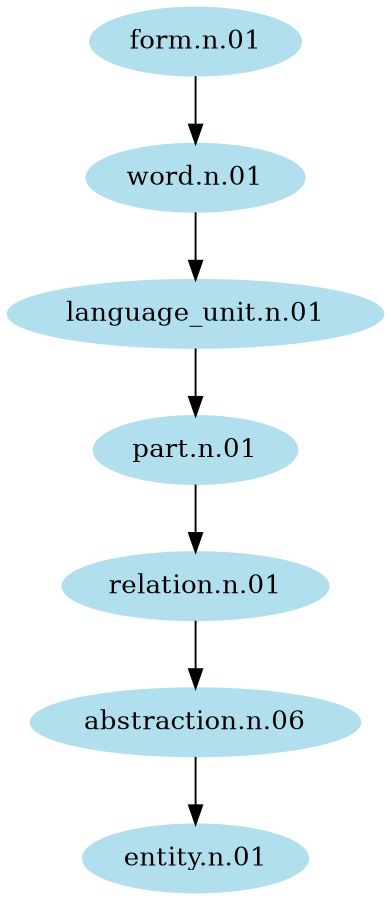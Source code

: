 digraph unix {
	node [color=lightblue2 style=filled]
	size="6,6"
	"form.n.01" -> "word.n.01"
	"word.n.01" -> "language_unit.n.01"
	"language_unit.n.01" -> "part.n.01"
	"part.n.01" -> "relation.n.01"
	"relation.n.01" -> "abstraction.n.06"
	"abstraction.n.06" -> "entity.n.01"
}
